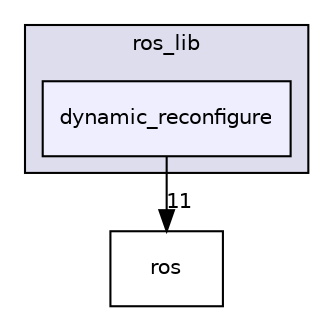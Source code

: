 digraph "dynamic_reconfigure" {
  compound=true
  node [ fontsize="10", fontname="Helvetica"];
  edge [ labelfontsize="10", labelfontname="Helvetica"];
  subgraph clusterdir_90717b3c677f611b706863d5c86b90c7 {
    graph [ bgcolor="#ddddee", pencolor="black", label="ros_lib" fontname="Helvetica", fontsize="10", URL="dir_90717b3c677f611b706863d5c86b90c7.html"]
  dir_e6ef124039b3d8da5c2838ce2ba867b3 [shape=box, label="dynamic_reconfigure", style="filled", fillcolor="#eeeeff", pencolor="black", URL="dir_e6ef124039b3d8da5c2838ce2ba867b3.html"];
  }
  dir_74fd674bff593b67d15dde07bcd4f8f8 [shape=box label="ros" URL="dir_74fd674bff593b67d15dde07bcd4f8f8.html"];
  dir_e6ef124039b3d8da5c2838ce2ba867b3->dir_74fd674bff593b67d15dde07bcd4f8f8 [headlabel="11", labeldistance=1.5 headhref="dir_000013_000025.html"];
}
